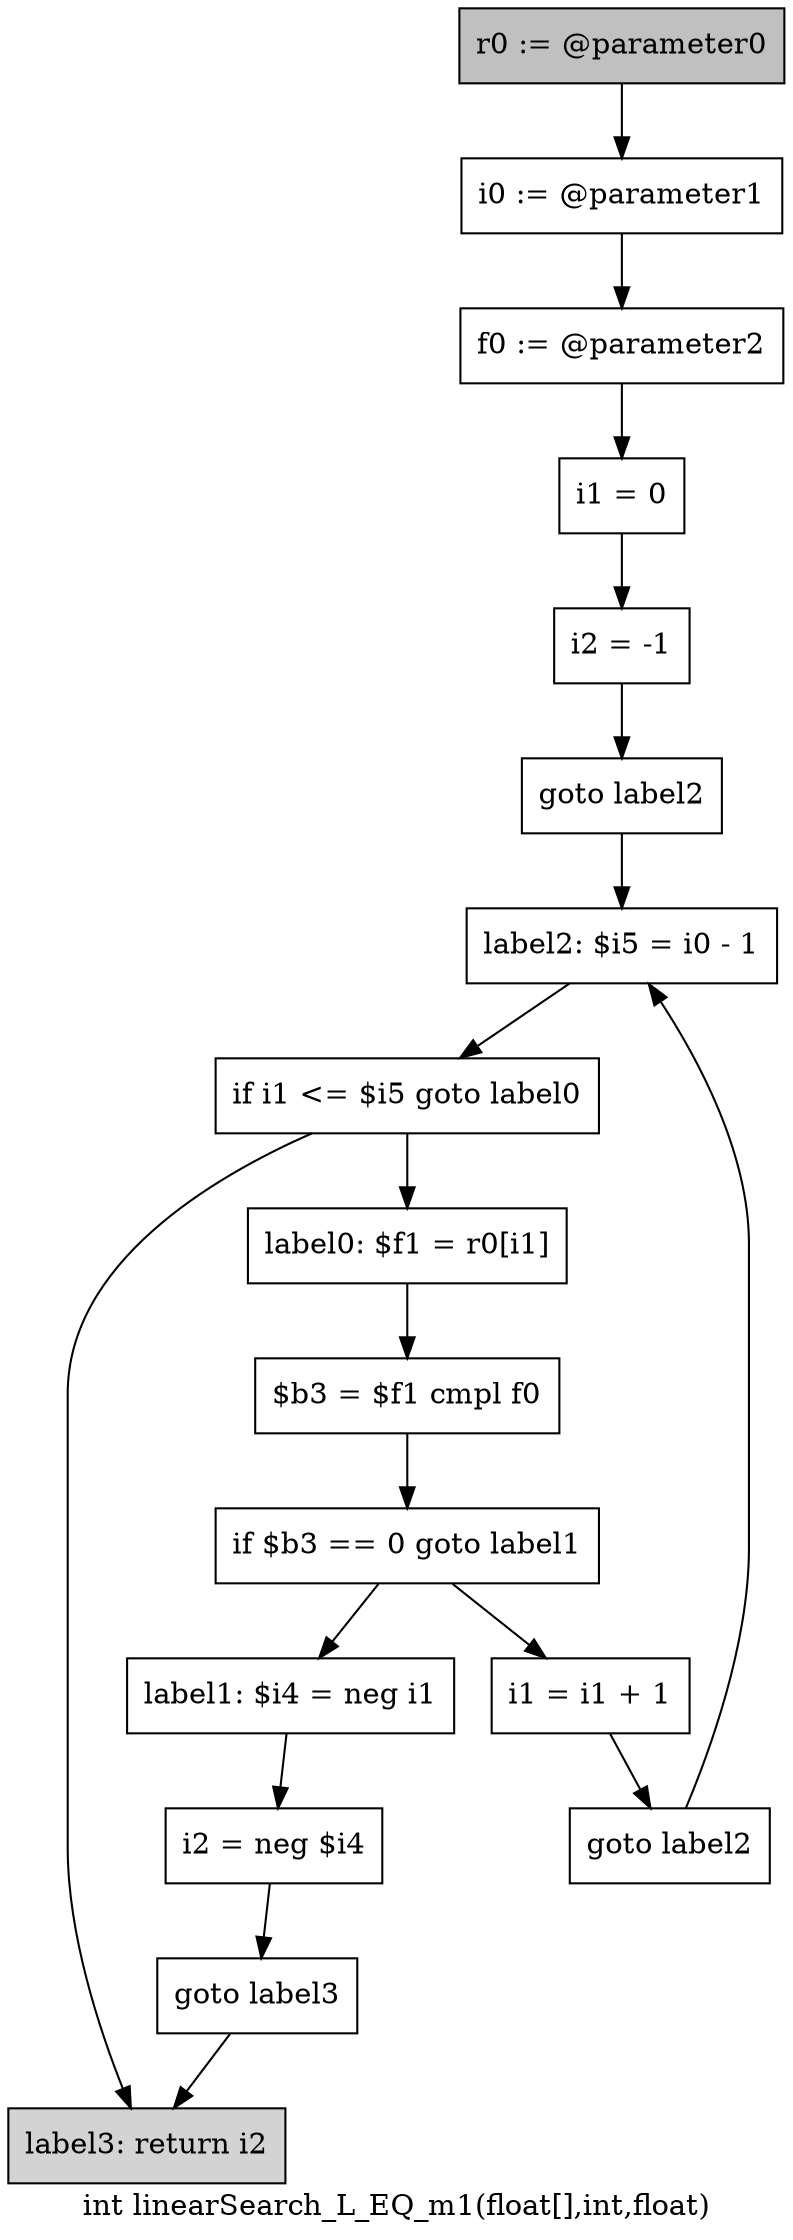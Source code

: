 digraph "int linearSearch_L_EQ_m1(float[],int,float)" {
    label="int linearSearch_L_EQ_m1(float[],int,float)";
    node [shape=box];
    "0" [style=filled,fillcolor=gray,label="r0 := @parameter0",];
    "1" [label="i0 := @parameter1",];
    "0"->"1";
    "2" [label="f0 := @parameter2",];
    "1"->"2";
    "3" [label="i1 = 0",];
    "2"->"3";
    "4" [label="i2 = -1",];
    "3"->"4";
    "5" [label="goto label2",];
    "4"->"5";
    "14" [label="label2: $i5 = i0 - 1",];
    "5"->"14";
    "6" [label="label0: $f1 = r0[i1]",];
    "7" [label="$b3 = $f1 cmpl f0",];
    "6"->"7";
    "8" [label="if $b3 == 0 goto label1",];
    "7"->"8";
    "9" [label="i1 = i1 + 1",];
    "8"->"9";
    "11" [label="label1: $i4 = neg i1",];
    "8"->"11";
    "10" [label="goto label2",];
    "9"->"10";
    "10"->"14";
    "12" [label="i2 = neg $i4",];
    "11"->"12";
    "13" [label="goto label3",];
    "12"->"13";
    "16" [style=filled,fillcolor=lightgray,label="label3: return i2",];
    "13"->"16";
    "15" [label="if i1 <= $i5 goto label0",];
    "14"->"15";
    "15"->"6";
    "15"->"16";
}
